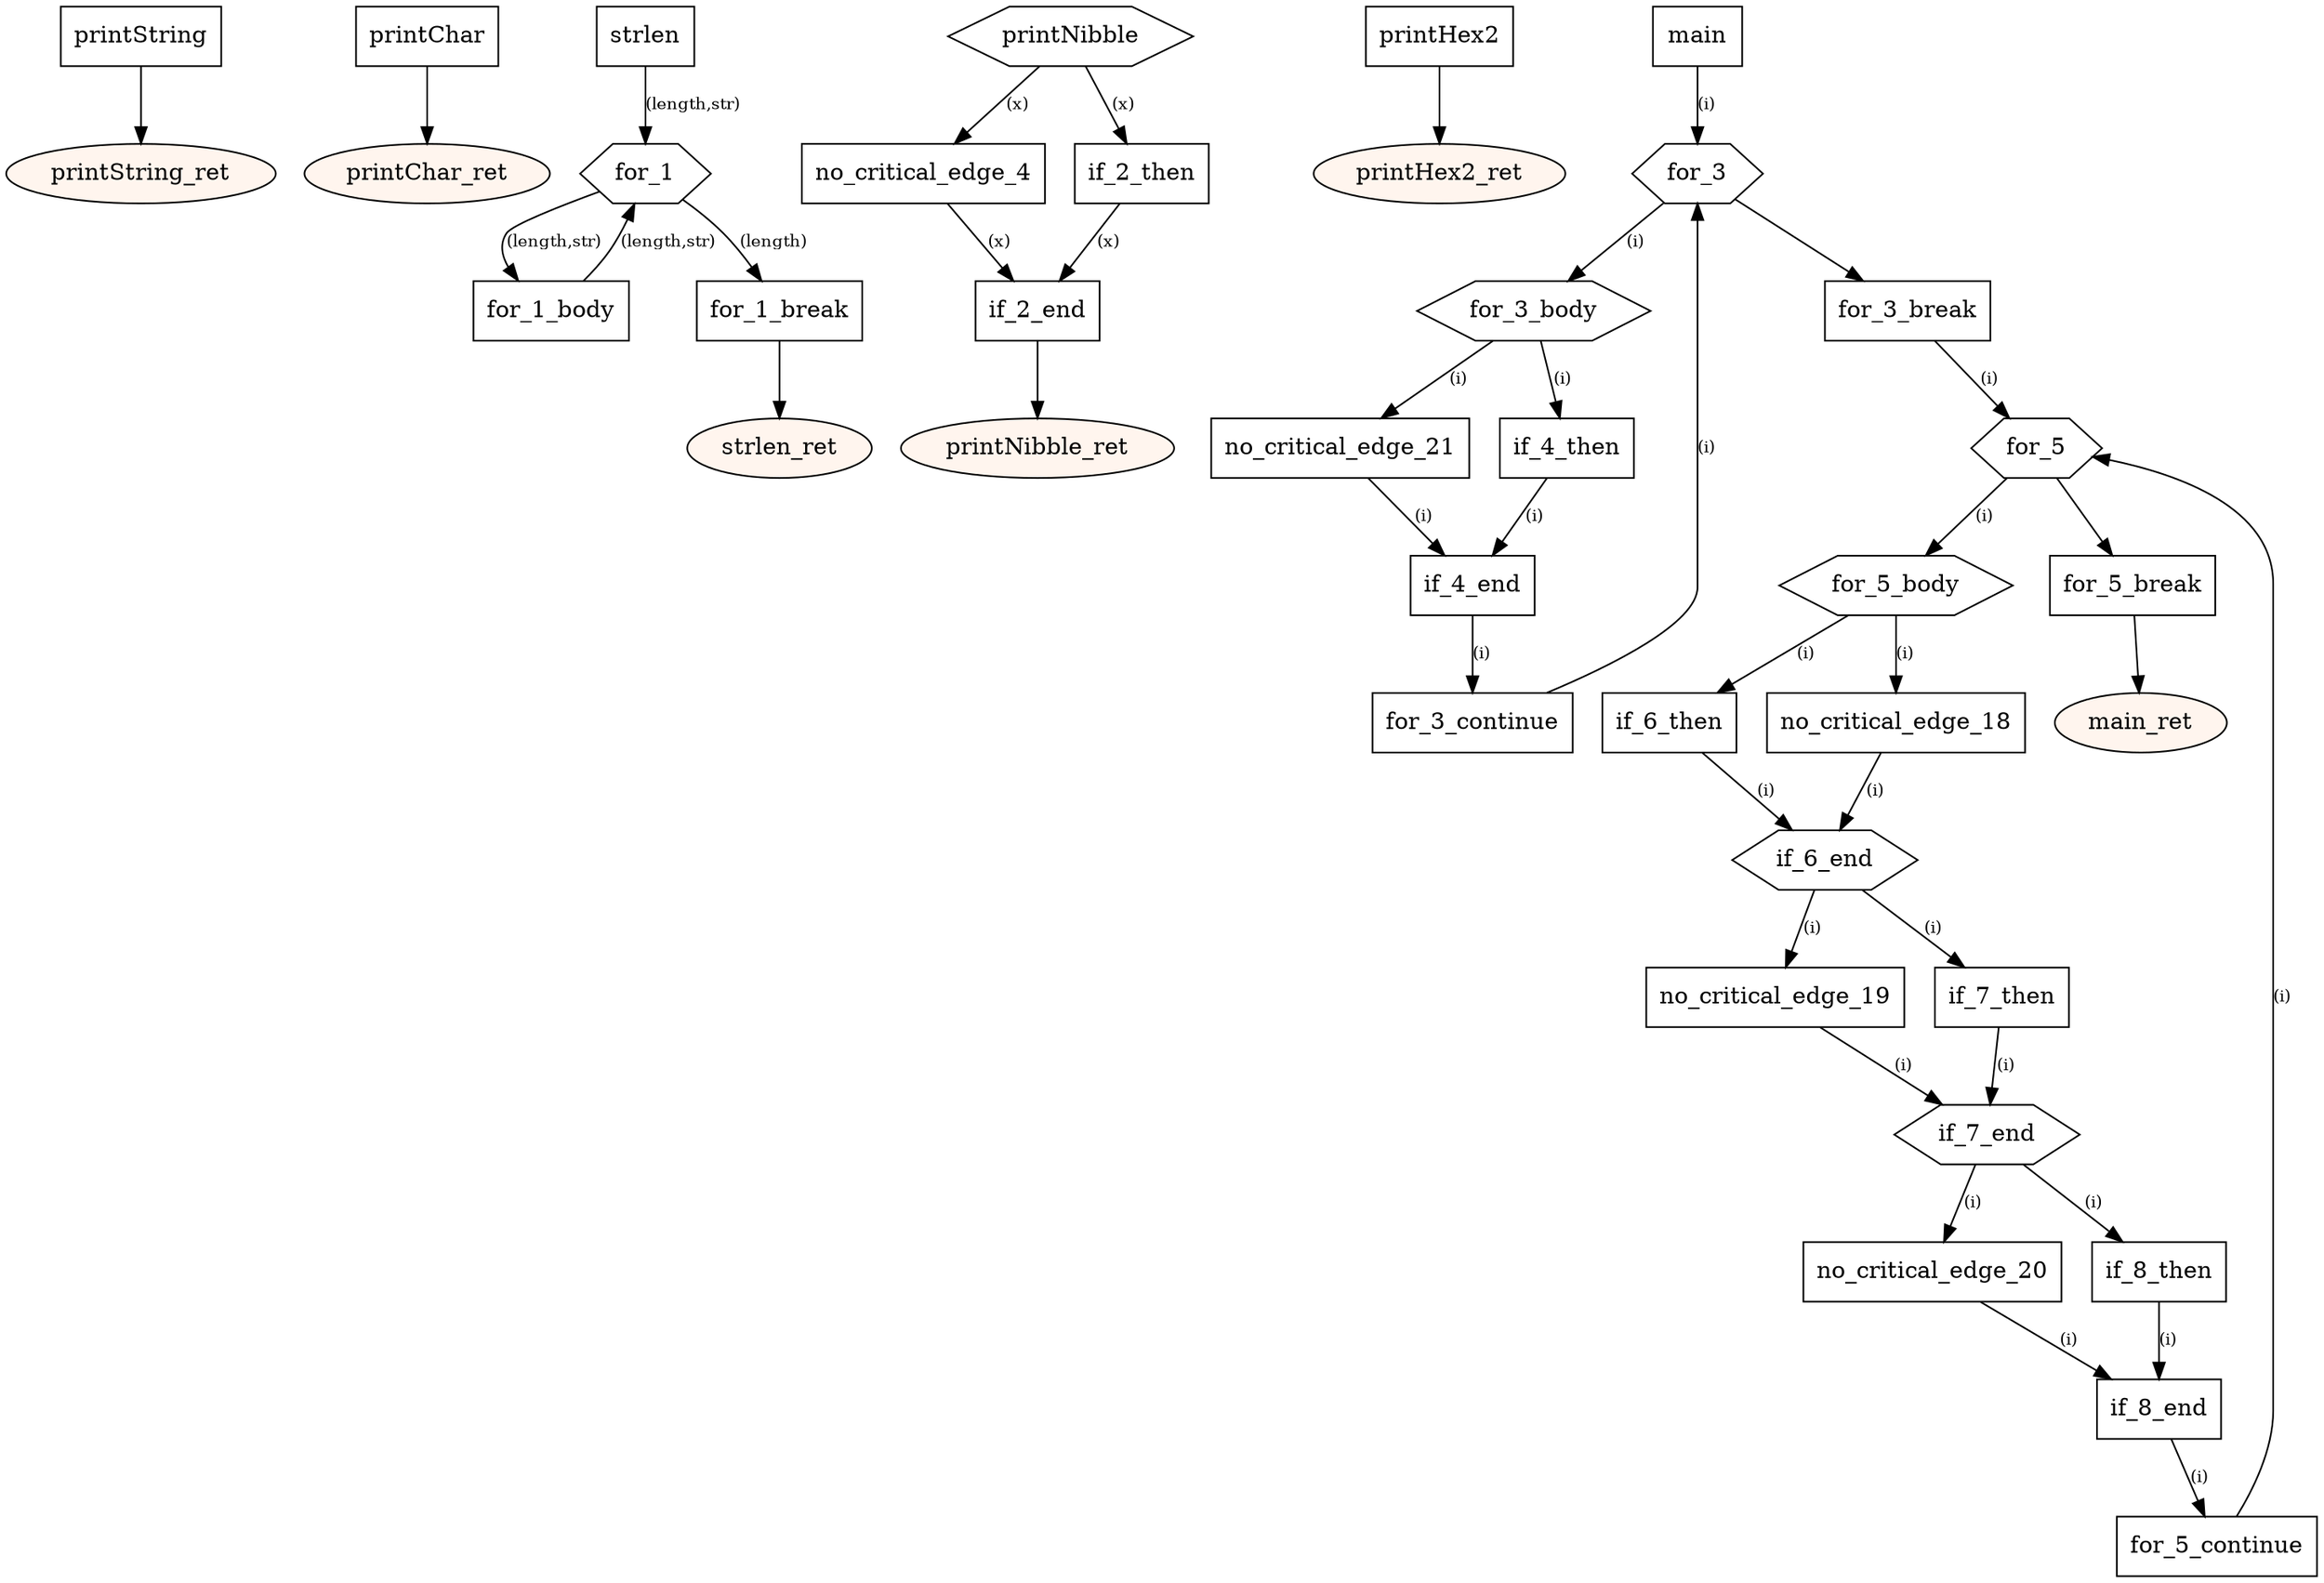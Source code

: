 digraph program {
	edge[fontsize="10pt"];
	subgraph fn_printString {
		BasicBlock_0_printString [label="printString",shape=box];
		BasicBlock_0_printString -> BasicBlock_0_printString_ret;
		BasicBlock_0_printString_ret [label="printString_ret",shape=oval,style=filled,fillcolor="#fff5ee"];
	}
	subgraph fn_printChar {
		BasicBlock_1_printChar [label="printChar",shape=box];
		BasicBlock_1_printChar -> BasicBlock_1_printChar_ret;
		BasicBlock_1_printChar_ret [label="printChar_ret",shape=oval,style=filled,fillcolor="#fff5ee"];
	}
	subgraph fn_strlen {
		BasicBlock_2_strlen [label="strlen",shape=box];
		BasicBlock_2_strlen -> BasicBlock_2_for_1 [label="(length,str)"];
		BasicBlock_2_for_1_body [label="for_1_body",shape=box];
		BasicBlock_2_for_1_body -> BasicBlock_2_for_1 [label="(length,str)"];
		BasicBlock_2_for_1 [label="for_1",shape=hexagon];
		BasicBlock_2_for_1 -> BasicBlock_2_for_1_break [label="(length)"];
		BasicBlock_2_for_1 -> BasicBlock_2_for_1_body [label="(length,str)"];
		BasicBlock_2_for_1_break [label="for_1_break",shape=box];
		BasicBlock_2_for_1_break -> BasicBlock_2_strlen_ret;
		BasicBlock_2_strlen_ret [label="strlen_ret",shape=oval,style=filled,fillcolor="#fff5ee"];
	}
	subgraph fn_printNibble {
		BasicBlock_3_printNibble [label="printNibble",shape=hexagon];
		BasicBlock_3_printNibble -> BasicBlock_3_no_critical_edge_4 [label="(x)"];
		BasicBlock_3_printNibble -> BasicBlock_3_if_2_then [label="(x)"];
		BasicBlock_3_no_critical_edge_4 [label="no_critical_edge_4",shape=box];
		BasicBlock_3_no_critical_edge_4 -> BasicBlock_3_if_2_end [label="(x)"];
		BasicBlock_3_if_2_then [label="if_2_then",shape=box];
		BasicBlock_3_if_2_then -> BasicBlock_3_if_2_end [label="(x)"];
		BasicBlock_3_if_2_end [label="if_2_end",shape=box];
		BasicBlock_3_if_2_end -> BasicBlock_3_printNibble_ret;
		BasicBlock_3_printNibble_ret [label="printNibble_ret",shape=oval,style=filled,fillcolor="#fff5ee"];
	}
	subgraph fn_printHex2 {
		BasicBlock_4_printHex2 [label="printHex2",shape=box];
		BasicBlock_4_printHex2 -> BasicBlock_4_printHex2_ret;
		BasicBlock_4_printHex2_ret [label="printHex2_ret",shape=oval,style=filled,fillcolor="#fff5ee"];
	}
	subgraph fn_main {
		BasicBlock_5_main [label="main",shape=box];
		BasicBlock_5_main -> BasicBlock_5_for_3 [label="(i)"];
		BasicBlock_5_for_3_body [label="for_3_body",shape=hexagon];
		BasicBlock_5_for_3_body -> BasicBlock_5_no_critical_edge_21 [label="(i)"];
		BasicBlock_5_for_3_body -> BasicBlock_5_if_4_then [label="(i)"];
		BasicBlock_5_no_critical_edge_21 [label="no_critical_edge_21",shape=box];
		BasicBlock_5_no_critical_edge_21 -> BasicBlock_5_if_4_end [label="(i)"];
		BasicBlock_5_if_4_then [label="if_4_then",shape=box];
		BasicBlock_5_if_4_then -> BasicBlock_5_if_4_end [label="(i)"];
		BasicBlock_5_if_4_end [label="if_4_end",shape=box];
		BasicBlock_5_if_4_end -> BasicBlock_5_for_3_continue [label="(i)"];
		BasicBlock_5_for_3_continue [label="for_3_continue",shape=box];
		BasicBlock_5_for_3_continue -> BasicBlock_5_for_3 [label="(i)"];
		BasicBlock_5_for_3 [label="for_3",shape=hexagon];
		BasicBlock_5_for_3 -> BasicBlock_5_for_3_break;
		BasicBlock_5_for_3 -> BasicBlock_5_for_3_body [label="(i)"];
		BasicBlock_5_for_3_break [label="for_3_break",shape=box];
		BasicBlock_5_for_3_break -> BasicBlock_5_for_5 [label="(i)"];
		BasicBlock_5_for_5_body [label="for_5_body",shape=hexagon];
		BasicBlock_5_for_5_body -> BasicBlock_5_no_critical_edge_18 [label="(i)"];
		BasicBlock_5_for_5_body -> BasicBlock_5_if_6_then [label="(i)"];
		BasicBlock_5_no_critical_edge_18 [label="no_critical_edge_18",shape=box];
		BasicBlock_5_no_critical_edge_18 -> BasicBlock_5_if_6_end [label="(i)"];
		BasicBlock_5_if_6_then [label="if_6_then",shape=box];
		BasicBlock_5_if_6_then -> BasicBlock_5_if_6_end [label="(i)"];
		BasicBlock_5_if_6_end [label="if_6_end",shape=hexagon];
		BasicBlock_5_if_6_end -> BasicBlock_5_no_critical_edge_19 [label="(i)"];
		BasicBlock_5_if_6_end -> BasicBlock_5_if_7_then [label="(i)"];
		BasicBlock_5_no_critical_edge_19 [label="no_critical_edge_19",shape=box];
		BasicBlock_5_no_critical_edge_19 -> BasicBlock_5_if_7_end [label="(i)"];
		BasicBlock_5_if_7_then [label="if_7_then",shape=box];
		BasicBlock_5_if_7_then -> BasicBlock_5_if_7_end [label="(i)"];
		BasicBlock_5_if_7_end [label="if_7_end",shape=hexagon];
		BasicBlock_5_if_7_end -> BasicBlock_5_no_critical_edge_20 [label="(i)"];
		BasicBlock_5_if_7_end -> BasicBlock_5_if_8_then [label="(i)"];
		BasicBlock_5_no_critical_edge_20 [label="no_critical_edge_20",shape=box];
		BasicBlock_5_no_critical_edge_20 -> BasicBlock_5_if_8_end [label="(i)"];
		BasicBlock_5_if_8_then [label="if_8_then",shape=box];
		BasicBlock_5_if_8_then -> BasicBlock_5_if_8_end [label="(i)"];
		BasicBlock_5_if_8_end [label="if_8_end",shape=box];
		BasicBlock_5_if_8_end -> BasicBlock_5_for_5_continue [label="(i)"];
		BasicBlock_5_for_5_continue [label="for_5_continue",shape=box];
		BasicBlock_5_for_5_continue -> BasicBlock_5_for_5 [label="(i)"];
		BasicBlock_5_for_5 [label="for_5",shape=hexagon];
		BasicBlock_5_for_5 -> BasicBlock_5_for_5_break;
		BasicBlock_5_for_5 -> BasicBlock_5_for_5_body [label="(i)"];
		BasicBlock_5_for_5_break [label="for_5_break",shape=box];
		BasicBlock_5_for_5_break -> BasicBlock_5_main_ret;
		BasicBlock_5_main_ret [label="main_ret",shape=oval,style=filled,fillcolor="#fff5ee"];
	}
}
